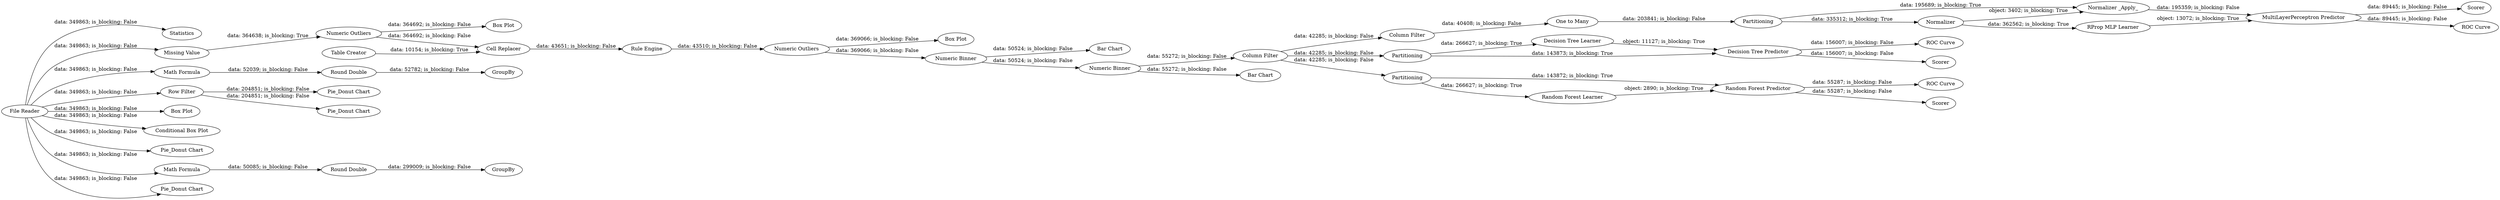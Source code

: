 digraph {
	"5780881197412014127_1" [label="File Reader"]
	"5780881197412014127_87" [label="Column Filter"]
	"5780881197412014127_69" [label="ROC Curve"]
	"5780881197412014127_58" [label="Numeric Outliers"]
	"5780881197412014127_51" [label="Numeric Outliers"]
	"5780881197412014127_68" [label=Scorer]
	"5780881197412014127_82" [label="Random Forest Predictor"]
	"5780881197412014127_88" [label="One to Many"]
	"5780881197412014127_39" [label=Statistics]
	"5780881197412014127_40" [label="Missing Value"]
	"5780881197412014127_71" [label=Partitioning]
	"5780881197412014127_74" [label="Normalizer _Apply_"]
	"5780881197412014127_52" [label="Rule Engine"]
	"5780881197412014127_5" [label="Math Formula"]
	"5780881197412014127_23" [label="Round Double"]
	"5780881197412014127_10" [label="Math Formula"]
	"5780881197412014127_61" [label="Column Filter"]
	"5780881197412014127_59" [label="Box Plot"]
	"5780881197412014127_41" [label="Box Plot"]
	"5780881197412014127_63" [label="Conditional Box Plot"]
	"5780881197412014127_64" [label=Partitioning]
	"5780881197412014127_60" [label="Box Plot"]
	"5780881197412014127_85" [label="Bar Chart"]
	"5780881197412014127_55" [label="Numeric Binner"]
	"5780881197412014127_84" [label="ROC Curve"]
	"5780881197412014127_79" [label=Partitioning]
	"5780881197412014127_2" [label="Pie_Donut Chart"]
	"5780881197412014127_25" [label="Pie_Donut Chart"]
	"5780881197412014127_45" [label="Cell Replacer"]
	"5780881197412014127_78" [label=Scorer]
	"5780881197412014127_56" [label="Table Creator"]
	"5780881197412014127_21" [label=GroupBy]
	"5780881197412014127_18" [label="Round Double"]
	"5780881197412014127_53" [label="Numeric Binner"]
	"5780881197412014127_27" [label="Row Filter"]
	"5780881197412014127_83" [label=Scorer]
	"5780881197412014127_22" [label=GroupBy]
	"5780881197412014127_28" [label="Pie_Donut Chart"]
	"5780881197412014127_65" [label="Decision Tree Learner"]
	"5780881197412014127_73" [label=Normalizer]
	"5780881197412014127_66" [label="Decision Tree Predictor"]
	"5780881197412014127_76" [label="MultiLayerPerceptron Predictor"]
	"5780881197412014127_86" [label="Bar Chart"]
	"5780881197412014127_29" [label="Pie_Donut Chart"]
	"5780881197412014127_81" [label="Random Forest Learner"]
	"5780881197412014127_77" [label="ROC Curve"]
	"5780881197412014127_75" [label="RProp MLP Learner"]
	"5780881197412014127_1" -> "5780881197412014127_5" [label="data: 349863; is_blocking: False"]
	"5780881197412014127_45" -> "5780881197412014127_52" [label="data: 43651; is_blocking: False"]
	"5780881197412014127_64" -> "5780881197412014127_66" [label="data: 143873; is_blocking: True"]
	"5780881197412014127_5" -> "5780881197412014127_18" [label="data: 52039; is_blocking: False"]
	"5780881197412014127_1" -> "5780881197412014127_28" [label="data: 349863; is_blocking: False"]
	"5780881197412014127_51" -> "5780881197412014127_60" [label="data: 369066; is_blocking: False"]
	"5780881197412014127_66" -> "5780881197412014127_69" [label="data: 156007; is_blocking: False"]
	"5780881197412014127_64" -> "5780881197412014127_65" [label="data: 266627; is_blocking: True"]
	"5780881197412014127_88" -> "5780881197412014127_71" [label="data: 203841; is_blocking: False"]
	"5780881197412014127_81" -> "5780881197412014127_82" [label="object: 2890; is_blocking: True"]
	"5780881197412014127_71" -> "5780881197412014127_73" [label="data: 335312; is_blocking: True"]
	"5780881197412014127_1" -> "5780881197412014127_39" [label="data: 349863; is_blocking: False"]
	"5780881197412014127_76" -> "5780881197412014127_78" [label="data: 89445; is_blocking: False"]
	"5780881197412014127_55" -> "5780881197412014127_85" [label="data: 50524; is_blocking: False"]
	"5780881197412014127_79" -> "5780881197412014127_81" [label="data: 266627; is_blocking: True"]
	"5780881197412014127_74" -> "5780881197412014127_76" [label="data: 195359; is_blocking: False"]
	"5780881197412014127_1" -> "5780881197412014127_2" [label="data: 349863; is_blocking: False"]
	"5780881197412014127_18" -> "5780881197412014127_21" [label="data: 52782; is_blocking: False"]
	"5780881197412014127_1" -> "5780881197412014127_27" [label="data: 349863; is_blocking: False"]
	"5780881197412014127_51" -> "5780881197412014127_55" [label="data: 369066; is_blocking: False"]
	"5780881197412014127_56" -> "5780881197412014127_45" [label="data: 10154; is_blocking: True"]
	"5780881197412014127_27" -> "5780881197412014127_29" [label="data: 204851; is_blocking: False"]
	"5780881197412014127_82" -> "5780881197412014127_83" [label="data: 55287; is_blocking: False"]
	"5780881197412014127_73" -> "5780881197412014127_75" [label="data: 362562; is_blocking: True"]
	"5780881197412014127_71" -> "5780881197412014127_74" [label="data: 195689; is_blocking: True"]
	"5780881197412014127_40" -> "5780881197412014127_58" [label="data: 364638; is_blocking: True"]
	"5780881197412014127_1" -> "5780881197412014127_63" [label="data: 349863; is_blocking: False"]
	"5780881197412014127_61" -> "5780881197412014127_87" [label="data: 42285; is_blocking: False"]
	"5780881197412014127_1" -> "5780881197412014127_41" [label="data: 349863; is_blocking: False"]
	"5780881197412014127_73" -> "5780881197412014127_74" [label="object: 3402; is_blocking: True"]
	"5780881197412014127_1" -> "5780881197412014127_40" [label="data: 349863; is_blocking: False"]
	"5780881197412014127_53" -> "5780881197412014127_61" [label="data: 55272; is_blocking: False"]
	"5780881197412014127_66" -> "5780881197412014127_68" [label="data: 156007; is_blocking: False"]
	"5780881197412014127_1" -> "5780881197412014127_10" [label="data: 349863; is_blocking: False"]
	"5780881197412014127_82" -> "5780881197412014127_84" [label="data: 55287; is_blocking: False"]
	"5780881197412014127_75" -> "5780881197412014127_76" [label="object: 13072; is_blocking: True"]
	"5780881197412014127_53" -> "5780881197412014127_86" [label="data: 55272; is_blocking: False"]
	"5780881197412014127_79" -> "5780881197412014127_82" [label="data: 143872; is_blocking: True"]
	"5780881197412014127_58" -> "5780881197412014127_59" [label="data: 364692; is_blocking: False"]
	"5780881197412014127_87" -> "5780881197412014127_88" [label="data: 40408; is_blocking: False"]
	"5780881197412014127_23" -> "5780881197412014127_22" [label="data: 299009; is_blocking: False"]
	"5780881197412014127_10" -> "5780881197412014127_23" [label="data: 50085; is_blocking: False"]
	"5780881197412014127_61" -> "5780881197412014127_79" [label="data: 42285; is_blocking: False"]
	"5780881197412014127_58" -> "5780881197412014127_45" [label="data: 364692; is_blocking: False"]
	"5780881197412014127_52" -> "5780881197412014127_51" [label="data: 43510; is_blocking: False"]
	"5780881197412014127_76" -> "5780881197412014127_77" [label="data: 89445; is_blocking: False"]
	"5780881197412014127_27" -> "5780881197412014127_25" [label="data: 204851; is_blocking: False"]
	"5780881197412014127_65" -> "5780881197412014127_66" [label="object: 11127; is_blocking: True"]
	"5780881197412014127_55" -> "5780881197412014127_53" [label="data: 50524; is_blocking: False"]
	"5780881197412014127_61" -> "5780881197412014127_64" [label="data: 42285; is_blocking: False"]
	rankdir=LR
}
